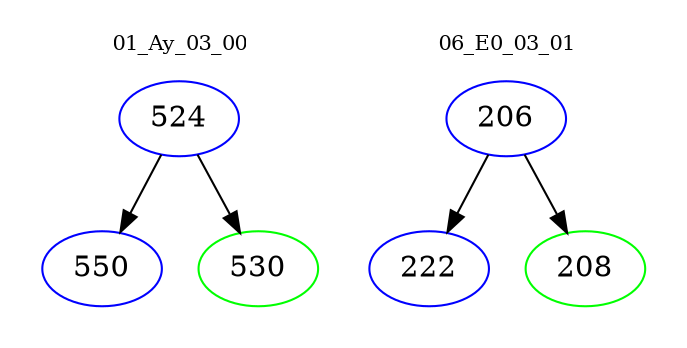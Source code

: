 digraph{
subgraph cluster_0 {
color = white
label = "01_Ay_03_00";
fontsize=10;
T0_524 [label="524", color="blue"]
T0_524 -> T0_550 [color="black"]
T0_550 [label="550", color="blue"]
T0_524 -> T0_530 [color="black"]
T0_530 [label="530", color="green"]
}
subgraph cluster_1 {
color = white
label = "06_E0_03_01";
fontsize=10;
T1_206 [label="206", color="blue"]
T1_206 -> T1_222 [color="black"]
T1_222 [label="222", color="blue"]
T1_206 -> T1_208 [color="black"]
T1_208 [label="208", color="green"]
}
}
